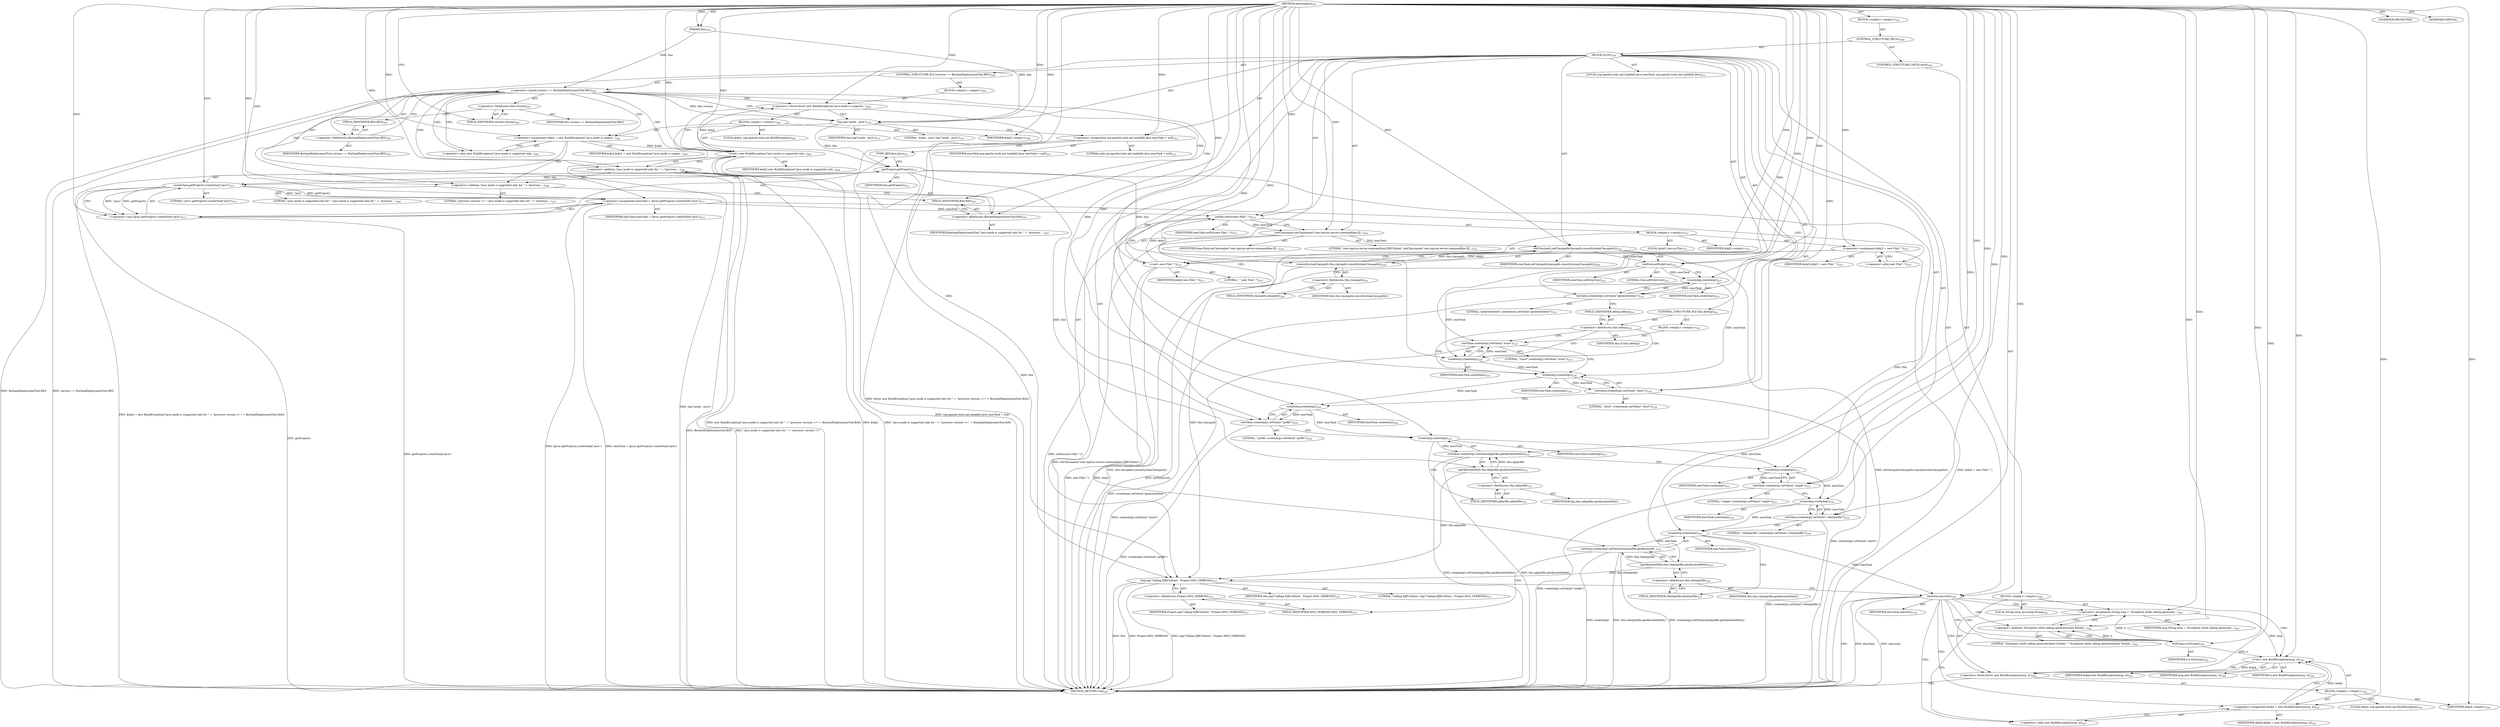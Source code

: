 digraph "executeJava" {  
"111669149705" [label = <(METHOD,executeJava)<SUB>203</SUB>> ]
"115964116998" [label = <(PARAM,this)<SUB>203</SUB>> ]
"25769803796" [label = <(BLOCK,&lt;empty&gt;,&lt;empty&gt;)<SUB>203</SUB>> ]
"47244640265" [label = <(CONTROL_STRUCTURE,TRY,try)<SUB>204</SUB>> ]
"25769803797" [label = <(BLOCK,try,try)<SUB>204</SUB>> ]
"47244640266" [label = <(CONTROL_STRUCTURE,IF,if (version == BorlandDeploymentTool.BES))<SUB>205</SUB>> ]
"30064771157" [label = <(&lt;operator&gt;.equals,version == BorlandDeploymentTool.BES)<SUB>205</SUB>> ]
"30064771158" [label = <(&lt;operator&gt;.fieldAccess,this.version)<SUB>205</SUB>> ]
"68719476804" [label = <(IDENTIFIER,this,version == BorlandDeploymentTool.BES)> ]
"55834574878" [label = <(FIELD_IDENTIFIER,version,version)<SUB>205</SUB>> ]
"30064771159" [label = <(&lt;operator&gt;.fieldAccess,BorlandDeploymentTool.BES)<SUB>205</SUB>> ]
"68719476805" [label = <(IDENTIFIER,BorlandDeploymentTool,version == BorlandDeploymentTool.BES)<SUB>205</SUB>> ]
"55834574879" [label = <(FIELD_IDENTIFIER,BES,BES)<SUB>205</SUB>> ]
"25769803798" [label = <(BLOCK,&lt;empty&gt;,&lt;empty&gt;)<SUB>205</SUB>> ]
"30064771160" [label = <(&lt;operator&gt;.throw,throw new BuildException(&quot;java mode is supporte...)<SUB>206</SUB>> ]
"25769803799" [label = <(BLOCK,&lt;empty&gt;,&lt;empty&gt;)<SUB>206</SUB>> ]
"94489280516" [label = <(LOCAL,$obj2: org.apache.tools.ant.BuildException)<SUB>206</SUB>> ]
"30064771161" [label = <(&lt;operator&gt;.assignment,$obj2 = new BuildException(&quot;java mode is suppor...)<SUB>206</SUB>> ]
"68719476806" [label = <(IDENTIFIER,$obj2,$obj2 = new BuildException(&quot;java mode is suppor...)<SUB>206</SUB>> ]
"30064771162" [label = <(&lt;operator&gt;.alloc,new BuildException(&quot;java mode is supported only...)<SUB>206</SUB>> ]
"30064771163" [label = <(&lt;init&gt;,new BuildException(&quot;java mode is supported only...)<SUB>206</SUB>> ]
"68719476807" [label = <(IDENTIFIER,$obj2,new BuildException(&quot;java mode is supported only...)<SUB>206</SUB>> ]
"30064771164" [label = <(&lt;operator&gt;.addition,&quot;java mode is supported only for &quot; + &quot;previous ...)<SUB>206</SUB>> ]
"30064771165" [label = <(&lt;operator&gt;.addition,&quot;java mode is supported only for &quot; + &quot;previous ...)<SUB>206</SUB>> ]
"90194313230" [label = <(LITERAL,&quot;java mode is supported only for &quot;,&quot;java mode is supported only for &quot; + &quot;previous ...)<SUB>206</SUB>> ]
"90194313231" [label = <(LITERAL,&quot;previous version &lt;=&quot;,&quot;java mode is supported only for &quot; + &quot;previous ...)<SUB>207</SUB>> ]
"30064771166" [label = <(&lt;operator&gt;.fieldAccess,BorlandDeploymentTool.BAS)<SUB>207</SUB>> ]
"68719476808" [label = <(IDENTIFIER,BorlandDeploymentTool,&quot;java mode is supported only for &quot; + &quot;previous ...)<SUB>207</SUB>> ]
"55834574880" [label = <(FIELD_IDENTIFIER,BAS,BAS)<SUB>207</SUB>> ]
"68719476809" [label = <(IDENTIFIER,$obj2,&lt;empty&gt;)<SUB>206</SUB>> ]
"30064771167" [label = <(log,log(&quot;mode : java&quot;))<SUB>210</SUB>> ]
"68719476752" [label = <(IDENTIFIER,this,log(&quot;mode : java&quot;))<SUB>210</SUB>> ]
"90194313232" [label = <(LITERAL,&quot;mode : java&quot;,log(&quot;mode : java&quot;))<SUB>210</SUB>> ]
"94489280517" [label = <(LOCAL,org.apache.tools.ant.taskdefs.Java execTask: org.apache.tools.ant.taskdefs.Java)<SUB>212</SUB>> ]
"30064771168" [label = <(&lt;operator&gt;.assignment,org.apache.tools.ant.taskdefs.Java execTask = null)<SUB>212</SUB>> ]
"68719476810" [label = <(IDENTIFIER,execTask,org.apache.tools.ant.taskdefs.Java execTask = null)<SUB>212</SUB>> ]
"90194313233" [label = <(LITERAL,null,org.apache.tools.ant.taskdefs.Java execTask = null)<SUB>212</SUB>> ]
"30064771169" [label = <(&lt;operator&gt;.assignment,execTask = (Java) getProject().createTask(&quot;java&quot;))<SUB>213</SUB>> ]
"68719476811" [label = <(IDENTIFIER,execTask,execTask = (Java) getProject().createTask(&quot;java&quot;))<SUB>213</SUB>> ]
"30064771170" [label = <(&lt;operator&gt;.cast,(Java) getProject().createTask(&quot;java&quot;))<SUB>213</SUB>> ]
"180388626434" [label = <(TYPE_REF,Java,Java)<SUB>213</SUB>> ]
"30064771171" [label = <(createTask,getProject().createTask(&quot;java&quot;))<SUB>213</SUB>> ]
"30064771172" [label = <(getProject,getProject())<SUB>213</SUB>> ]
"68719476753" [label = <(IDENTIFIER,this,getProject())<SUB>213</SUB>> ]
"90194313234" [label = <(LITERAL,&quot;java&quot;,getProject().createTask(&quot;java&quot;))<SUB>213</SUB>> ]
"30064771173" [label = <(setDir,setDir(new File(&quot;.&quot;)))<SUB>215</SUB>> ]
"68719476812" [label = <(IDENTIFIER,execTask,setDir(new File(&quot;.&quot;)))<SUB>215</SUB>> ]
"25769803800" [label = <(BLOCK,&lt;empty&gt;,&lt;empty&gt;)<SUB>215</SUB>> ]
"94489280518" [label = <(LOCAL,$obj3: java.io.File)<SUB>215</SUB>> ]
"30064771174" [label = <(&lt;operator&gt;.assignment,$obj3 = new File(&quot;.&quot;))<SUB>215</SUB>> ]
"68719476813" [label = <(IDENTIFIER,$obj3,$obj3 = new File(&quot;.&quot;))<SUB>215</SUB>> ]
"30064771175" [label = <(&lt;operator&gt;.alloc,new File(&quot;.&quot;))<SUB>215</SUB>> ]
"30064771176" [label = <(&lt;init&gt;,new File(&quot;.&quot;))<SUB>215</SUB>> ]
"68719476814" [label = <(IDENTIFIER,$obj3,new File(&quot;.&quot;))<SUB>215</SUB>> ]
"90194313235" [label = <(LITERAL,&quot;.&quot;,new File(&quot;.&quot;))<SUB>215</SUB>> ]
"68719476815" [label = <(IDENTIFIER,$obj3,&lt;empty&gt;)<SUB>215</SUB>> ]
"30064771177" [label = <(setClassname,setClassname(&quot;com.inprise.server.commandline.EJ...)<SUB>216</SUB>> ]
"68719476816" [label = <(IDENTIFIER,execTask,setClassname(&quot;com.inprise.server.commandline.EJ...)<SUB>216</SUB>> ]
"90194313236" [label = <(LITERAL,&quot;com.inprise.server.commandline.EJBUtilities&quot;,setClassname(&quot;com.inprise.server.commandline.EJ...)<SUB>216</SUB>> ]
"30064771178" [label = <(setClasspath,setClasspath(classpath.concatSystemClasspath()))<SUB>220</SUB>> ]
"68719476817" [label = <(IDENTIFIER,execTask,setClasspath(classpath.concatSystemClasspath()))<SUB>220</SUB>> ]
"30064771179" [label = <(concatSystemClasspath,this.classpath.concatSystemClasspath())<SUB>220</SUB>> ]
"30064771180" [label = <(&lt;operator&gt;.fieldAccess,this.classpath)<SUB>220</SUB>> ]
"68719476818" [label = <(IDENTIFIER,this,this.classpath.concatSystemClasspath())> ]
"55834574881" [label = <(FIELD_IDENTIFIER,classpath,classpath)<SUB>220</SUB>> ]
"30064771181" [label = <(setFork,setFork(true))<SUB>222</SUB>> ]
"68719476819" [label = <(IDENTIFIER,execTask,setFork(true))<SUB>222</SUB>> ]
"90194313237" [label = <(LITERAL,true,setFork(true))<SUB>222</SUB>> ]
"30064771182" [label = <(setValue,createArg().setValue(&quot;generateclient&quot;))<SUB>223</SUB>> ]
"30064771183" [label = <(createArg,createArg())<SUB>223</SUB>> ]
"68719476820" [label = <(IDENTIFIER,execTask,createArg())<SUB>223</SUB>> ]
"90194313238" [label = <(LITERAL,&quot;generateclient&quot;,createArg().setValue(&quot;generateclient&quot;))<SUB>223</SUB>> ]
"47244640267" [label = <(CONTROL_STRUCTURE,IF,if (this.debug))<SUB>224</SUB>> ]
"30064771184" [label = <(&lt;operator&gt;.fieldAccess,this.debug)<SUB>224</SUB>> ]
"68719476821" [label = <(IDENTIFIER,this,if (this.debug))> ]
"55834574882" [label = <(FIELD_IDENTIFIER,debug,debug)<SUB>224</SUB>> ]
"25769803801" [label = <(BLOCK,&lt;empty&gt;,&lt;empty&gt;)<SUB>224</SUB>> ]
"30064771185" [label = <(setValue,createArg().setValue(&quot;-trace&quot;))<SUB>225</SUB>> ]
"30064771186" [label = <(createArg,createArg())<SUB>225</SUB>> ]
"68719476822" [label = <(IDENTIFIER,execTask,createArg())<SUB>225</SUB>> ]
"90194313239" [label = <(LITERAL,&quot;-trace&quot;,createArg().setValue(&quot;-trace&quot;))<SUB>225</SUB>> ]
"30064771187" [label = <(setValue,createArg().setValue(&quot;-short&quot;))<SUB>228</SUB>> ]
"30064771188" [label = <(createArg,createArg())<SUB>228</SUB>> ]
"68719476823" [label = <(IDENTIFIER,execTask,createArg())<SUB>228</SUB>> ]
"90194313240" [label = <(LITERAL,&quot;-short&quot;,createArg().setValue(&quot;-short&quot;))<SUB>228</SUB>> ]
"30064771189" [label = <(setValue,createArg().setValue(&quot;-jarfile&quot;))<SUB>229</SUB>> ]
"30064771190" [label = <(createArg,createArg())<SUB>229</SUB>> ]
"68719476824" [label = <(IDENTIFIER,execTask,createArg())<SUB>229</SUB>> ]
"90194313241" [label = <(LITERAL,&quot;-jarfile&quot;,createArg().setValue(&quot;-jarfile&quot;))<SUB>229</SUB>> ]
"30064771191" [label = <(setValue,createArg().setValue(ejbjarfile.getAbsolutePath()))<SUB>231</SUB>> ]
"30064771192" [label = <(createArg,createArg())<SUB>231</SUB>> ]
"68719476825" [label = <(IDENTIFIER,execTask,createArg())<SUB>231</SUB>> ]
"30064771193" [label = <(getAbsolutePath,this.ejbjarfile.getAbsolutePath())<SUB>231</SUB>> ]
"30064771194" [label = <(&lt;operator&gt;.fieldAccess,this.ejbjarfile)<SUB>231</SUB>> ]
"68719476826" [label = <(IDENTIFIER,this,this.ejbjarfile.getAbsolutePath())> ]
"55834574883" [label = <(FIELD_IDENTIFIER,ejbjarfile,ejbjarfile)<SUB>231</SUB>> ]
"30064771195" [label = <(setValue,createArg().setValue(&quot;-single&quot;))<SUB>233</SUB>> ]
"30064771196" [label = <(createArg,createArg())<SUB>233</SUB>> ]
"68719476827" [label = <(IDENTIFIER,execTask,createArg())<SUB>233</SUB>> ]
"90194313242" [label = <(LITERAL,&quot;-single&quot;,createArg().setValue(&quot;-single&quot;))<SUB>233</SUB>> ]
"30064771197" [label = <(setValue,createArg().setValue(&quot;-clientjarfile&quot;))<SUB>234</SUB>> ]
"30064771198" [label = <(createArg,createArg())<SUB>234</SUB>> ]
"68719476828" [label = <(IDENTIFIER,execTask,createArg())<SUB>234</SUB>> ]
"90194313243" [label = <(LITERAL,&quot;-clientjarfile&quot;,createArg().setValue(&quot;-clientjarfile&quot;))<SUB>234</SUB>> ]
"30064771199" [label = <(setValue,createArg().setValue(clientjarfile.getAbsoluteP...)<SUB>235</SUB>> ]
"30064771200" [label = <(createArg,createArg())<SUB>235</SUB>> ]
"68719476829" [label = <(IDENTIFIER,execTask,createArg())<SUB>235</SUB>> ]
"30064771201" [label = <(getAbsolutePath,this.clientjarfile.getAbsolutePath())<SUB>235</SUB>> ]
"30064771202" [label = <(&lt;operator&gt;.fieldAccess,this.clientjarfile)<SUB>235</SUB>> ]
"68719476830" [label = <(IDENTIFIER,this,this.clientjarfile.getAbsolutePath())> ]
"55834574884" [label = <(FIELD_IDENTIFIER,clientjarfile,clientjarfile)<SUB>235</SUB>> ]
"30064771203" [label = <(log,log(&quot;Calling EJBUtilities&quot;, Project.MSG_VERBOSE))<SUB>237</SUB>> ]
"68719476754" [label = <(IDENTIFIER,this,log(&quot;Calling EJBUtilities&quot;, Project.MSG_VERBOSE))<SUB>237</SUB>> ]
"90194313244" [label = <(LITERAL,&quot;Calling EJBUtilities&quot;,log(&quot;Calling EJBUtilities&quot;, Project.MSG_VERBOSE))<SUB>237</SUB>> ]
"30064771204" [label = <(&lt;operator&gt;.fieldAccess,Project.MSG_VERBOSE)<SUB>237</SUB>> ]
"68719476831" [label = <(IDENTIFIER,Project,log(&quot;Calling EJBUtilities&quot;, Project.MSG_VERBOSE))<SUB>237</SUB>> ]
"55834574885" [label = <(FIELD_IDENTIFIER,MSG_VERBOSE,MSG_VERBOSE)<SUB>237</SUB>> ]
"30064771205" [label = <(execute,execute())<SUB>238</SUB>> ]
"68719476832" [label = <(IDENTIFIER,execTask,execute())<SUB>238</SUB>> ]
"47244640268" [label = <(CONTROL_STRUCTURE,CATCH,catch)<SUB>240</SUB>> ]
"25769803802" [label = <(BLOCK,&lt;empty&gt;,&lt;empty&gt;)<SUB>240</SUB>> ]
"94489280519" [label = <(LOCAL,String msg: java.lang.String)<SUB>242</SUB>> ]
"30064771206" [label = <(&lt;operator&gt;.assignment,String msg = &quot;Exception while calling generatec...)<SUB>242</SUB>> ]
"68719476833" [label = <(IDENTIFIER,msg,String msg = &quot;Exception while calling generatec...)<SUB>242</SUB>> ]
"30064771207" [label = <(&lt;operator&gt;.addition,&quot;Exception while calling generateclient Details...)<SUB>242</SUB>> ]
"90194313245" [label = <(LITERAL,&quot;Exception while calling generateclient Details: &quot;,&quot;Exception while calling generateclient Details...)<SUB>242</SUB>> ]
"30064771208" [label = <(toString,e.toString())<SUB>242</SUB>> ]
"68719476834" [label = <(IDENTIFIER,e,e.toString())<SUB>242</SUB>> ]
"30064771209" [label = <(&lt;operator&gt;.throw,throw new BuildException(msg, e);)<SUB>243</SUB>> ]
"25769803803" [label = <(BLOCK,&lt;empty&gt;,&lt;empty&gt;)<SUB>243</SUB>> ]
"94489280520" [label = <(LOCAL,$obj4: org.apache.tools.ant.BuildException)<SUB>243</SUB>> ]
"30064771210" [label = <(&lt;operator&gt;.assignment,$obj4 = new BuildException(msg, e))<SUB>243</SUB>> ]
"68719476835" [label = <(IDENTIFIER,$obj4,$obj4 = new BuildException(msg, e))<SUB>243</SUB>> ]
"30064771211" [label = <(&lt;operator&gt;.alloc,new BuildException(msg, e))<SUB>243</SUB>> ]
"30064771212" [label = <(&lt;init&gt;,new BuildException(msg, e))<SUB>243</SUB>> ]
"68719476836" [label = <(IDENTIFIER,$obj4,new BuildException(msg, e))<SUB>243</SUB>> ]
"68719476837" [label = <(IDENTIFIER,msg,new BuildException(msg, e))<SUB>243</SUB>> ]
"68719476838" [label = <(IDENTIFIER,e,new BuildException(msg, e))<SUB>243</SUB>> ]
"68719476839" [label = <(IDENTIFIER,$obj4,&lt;empty&gt;)<SUB>243</SUB>> ]
"133143986196" [label = <(MODIFIER,PROTECTED)> ]
"133143986197" [label = <(MODIFIER,VIRTUAL)> ]
"128849018889" [label = <(METHOD_RETURN,void)<SUB>203</SUB>> ]
  "111669149705" -> "115964116998"  [ label = "AST: "] 
  "111669149705" -> "25769803796"  [ label = "AST: "] 
  "111669149705" -> "133143986196"  [ label = "AST: "] 
  "111669149705" -> "133143986197"  [ label = "AST: "] 
  "111669149705" -> "128849018889"  [ label = "AST: "] 
  "25769803796" -> "47244640265"  [ label = "AST: "] 
  "47244640265" -> "25769803797"  [ label = "AST: "] 
  "47244640265" -> "47244640268"  [ label = "AST: "] 
  "25769803797" -> "47244640266"  [ label = "AST: "] 
  "25769803797" -> "30064771167"  [ label = "AST: "] 
  "25769803797" -> "94489280517"  [ label = "AST: "] 
  "25769803797" -> "30064771168"  [ label = "AST: "] 
  "25769803797" -> "30064771169"  [ label = "AST: "] 
  "25769803797" -> "30064771173"  [ label = "AST: "] 
  "25769803797" -> "30064771177"  [ label = "AST: "] 
  "25769803797" -> "30064771178"  [ label = "AST: "] 
  "25769803797" -> "30064771181"  [ label = "AST: "] 
  "25769803797" -> "30064771182"  [ label = "AST: "] 
  "25769803797" -> "47244640267"  [ label = "AST: "] 
  "25769803797" -> "30064771187"  [ label = "AST: "] 
  "25769803797" -> "30064771189"  [ label = "AST: "] 
  "25769803797" -> "30064771191"  [ label = "AST: "] 
  "25769803797" -> "30064771195"  [ label = "AST: "] 
  "25769803797" -> "30064771197"  [ label = "AST: "] 
  "25769803797" -> "30064771199"  [ label = "AST: "] 
  "25769803797" -> "30064771203"  [ label = "AST: "] 
  "25769803797" -> "30064771205"  [ label = "AST: "] 
  "47244640266" -> "30064771157"  [ label = "AST: "] 
  "47244640266" -> "25769803798"  [ label = "AST: "] 
  "30064771157" -> "30064771158"  [ label = "AST: "] 
  "30064771157" -> "30064771159"  [ label = "AST: "] 
  "30064771158" -> "68719476804"  [ label = "AST: "] 
  "30064771158" -> "55834574878"  [ label = "AST: "] 
  "30064771159" -> "68719476805"  [ label = "AST: "] 
  "30064771159" -> "55834574879"  [ label = "AST: "] 
  "25769803798" -> "30064771160"  [ label = "AST: "] 
  "30064771160" -> "25769803799"  [ label = "AST: "] 
  "25769803799" -> "94489280516"  [ label = "AST: "] 
  "25769803799" -> "30064771161"  [ label = "AST: "] 
  "25769803799" -> "30064771163"  [ label = "AST: "] 
  "25769803799" -> "68719476809"  [ label = "AST: "] 
  "30064771161" -> "68719476806"  [ label = "AST: "] 
  "30064771161" -> "30064771162"  [ label = "AST: "] 
  "30064771163" -> "68719476807"  [ label = "AST: "] 
  "30064771163" -> "30064771164"  [ label = "AST: "] 
  "30064771164" -> "30064771165"  [ label = "AST: "] 
  "30064771164" -> "30064771166"  [ label = "AST: "] 
  "30064771165" -> "90194313230"  [ label = "AST: "] 
  "30064771165" -> "90194313231"  [ label = "AST: "] 
  "30064771166" -> "68719476808"  [ label = "AST: "] 
  "30064771166" -> "55834574880"  [ label = "AST: "] 
  "30064771167" -> "68719476752"  [ label = "AST: "] 
  "30064771167" -> "90194313232"  [ label = "AST: "] 
  "30064771168" -> "68719476810"  [ label = "AST: "] 
  "30064771168" -> "90194313233"  [ label = "AST: "] 
  "30064771169" -> "68719476811"  [ label = "AST: "] 
  "30064771169" -> "30064771170"  [ label = "AST: "] 
  "30064771170" -> "180388626434"  [ label = "AST: "] 
  "30064771170" -> "30064771171"  [ label = "AST: "] 
  "30064771171" -> "30064771172"  [ label = "AST: "] 
  "30064771171" -> "90194313234"  [ label = "AST: "] 
  "30064771172" -> "68719476753"  [ label = "AST: "] 
  "30064771173" -> "68719476812"  [ label = "AST: "] 
  "30064771173" -> "25769803800"  [ label = "AST: "] 
  "25769803800" -> "94489280518"  [ label = "AST: "] 
  "25769803800" -> "30064771174"  [ label = "AST: "] 
  "25769803800" -> "30064771176"  [ label = "AST: "] 
  "25769803800" -> "68719476815"  [ label = "AST: "] 
  "30064771174" -> "68719476813"  [ label = "AST: "] 
  "30064771174" -> "30064771175"  [ label = "AST: "] 
  "30064771176" -> "68719476814"  [ label = "AST: "] 
  "30064771176" -> "90194313235"  [ label = "AST: "] 
  "30064771177" -> "68719476816"  [ label = "AST: "] 
  "30064771177" -> "90194313236"  [ label = "AST: "] 
  "30064771178" -> "68719476817"  [ label = "AST: "] 
  "30064771178" -> "30064771179"  [ label = "AST: "] 
  "30064771179" -> "30064771180"  [ label = "AST: "] 
  "30064771180" -> "68719476818"  [ label = "AST: "] 
  "30064771180" -> "55834574881"  [ label = "AST: "] 
  "30064771181" -> "68719476819"  [ label = "AST: "] 
  "30064771181" -> "90194313237"  [ label = "AST: "] 
  "30064771182" -> "30064771183"  [ label = "AST: "] 
  "30064771182" -> "90194313238"  [ label = "AST: "] 
  "30064771183" -> "68719476820"  [ label = "AST: "] 
  "47244640267" -> "30064771184"  [ label = "AST: "] 
  "47244640267" -> "25769803801"  [ label = "AST: "] 
  "30064771184" -> "68719476821"  [ label = "AST: "] 
  "30064771184" -> "55834574882"  [ label = "AST: "] 
  "25769803801" -> "30064771185"  [ label = "AST: "] 
  "30064771185" -> "30064771186"  [ label = "AST: "] 
  "30064771185" -> "90194313239"  [ label = "AST: "] 
  "30064771186" -> "68719476822"  [ label = "AST: "] 
  "30064771187" -> "30064771188"  [ label = "AST: "] 
  "30064771187" -> "90194313240"  [ label = "AST: "] 
  "30064771188" -> "68719476823"  [ label = "AST: "] 
  "30064771189" -> "30064771190"  [ label = "AST: "] 
  "30064771189" -> "90194313241"  [ label = "AST: "] 
  "30064771190" -> "68719476824"  [ label = "AST: "] 
  "30064771191" -> "30064771192"  [ label = "AST: "] 
  "30064771191" -> "30064771193"  [ label = "AST: "] 
  "30064771192" -> "68719476825"  [ label = "AST: "] 
  "30064771193" -> "30064771194"  [ label = "AST: "] 
  "30064771194" -> "68719476826"  [ label = "AST: "] 
  "30064771194" -> "55834574883"  [ label = "AST: "] 
  "30064771195" -> "30064771196"  [ label = "AST: "] 
  "30064771195" -> "90194313242"  [ label = "AST: "] 
  "30064771196" -> "68719476827"  [ label = "AST: "] 
  "30064771197" -> "30064771198"  [ label = "AST: "] 
  "30064771197" -> "90194313243"  [ label = "AST: "] 
  "30064771198" -> "68719476828"  [ label = "AST: "] 
  "30064771199" -> "30064771200"  [ label = "AST: "] 
  "30064771199" -> "30064771201"  [ label = "AST: "] 
  "30064771200" -> "68719476829"  [ label = "AST: "] 
  "30064771201" -> "30064771202"  [ label = "AST: "] 
  "30064771202" -> "68719476830"  [ label = "AST: "] 
  "30064771202" -> "55834574884"  [ label = "AST: "] 
  "30064771203" -> "68719476754"  [ label = "AST: "] 
  "30064771203" -> "90194313244"  [ label = "AST: "] 
  "30064771203" -> "30064771204"  [ label = "AST: "] 
  "30064771204" -> "68719476831"  [ label = "AST: "] 
  "30064771204" -> "55834574885"  [ label = "AST: "] 
  "30064771205" -> "68719476832"  [ label = "AST: "] 
  "47244640268" -> "25769803802"  [ label = "AST: "] 
  "25769803802" -> "94489280519"  [ label = "AST: "] 
  "25769803802" -> "30064771206"  [ label = "AST: "] 
  "25769803802" -> "30064771209"  [ label = "AST: "] 
  "30064771206" -> "68719476833"  [ label = "AST: "] 
  "30064771206" -> "30064771207"  [ label = "AST: "] 
  "30064771207" -> "90194313245"  [ label = "AST: "] 
  "30064771207" -> "30064771208"  [ label = "AST: "] 
  "30064771208" -> "68719476834"  [ label = "AST: "] 
  "30064771209" -> "25769803803"  [ label = "AST: "] 
  "25769803803" -> "94489280520"  [ label = "AST: "] 
  "25769803803" -> "30064771210"  [ label = "AST: "] 
  "25769803803" -> "30064771212"  [ label = "AST: "] 
  "25769803803" -> "68719476839"  [ label = "AST: "] 
  "30064771210" -> "68719476835"  [ label = "AST: "] 
  "30064771210" -> "30064771211"  [ label = "AST: "] 
  "30064771212" -> "68719476836"  [ label = "AST: "] 
  "30064771212" -> "68719476837"  [ label = "AST: "] 
  "30064771212" -> "68719476838"  [ label = "AST: "] 
  "30064771167" -> "30064771168"  [ label = "CFG: "] 
  "30064771168" -> "180388626434"  [ label = "CFG: "] 
  "30064771169" -> "30064771175"  [ label = "CFG: "] 
  "30064771173" -> "30064771177"  [ label = "CFG: "] 
  "30064771177" -> "55834574881"  [ label = "CFG: "] 
  "30064771178" -> "30064771181"  [ label = "CFG: "] 
  "30064771181" -> "30064771183"  [ label = "CFG: "] 
  "30064771182" -> "55834574882"  [ label = "CFG: "] 
  "30064771187" -> "30064771190"  [ label = "CFG: "] 
  "30064771189" -> "30064771192"  [ label = "CFG: "] 
  "30064771191" -> "30064771196"  [ label = "CFG: "] 
  "30064771195" -> "30064771198"  [ label = "CFG: "] 
  "30064771197" -> "30064771200"  [ label = "CFG: "] 
  "30064771199" -> "55834574885"  [ label = "CFG: "] 
  "30064771203" -> "30064771205"  [ label = "CFG: "] 
  "30064771205" -> "128849018889"  [ label = "CFG: "] 
  "30064771205" -> "30064771208"  [ label = "CFG: "] 
  "30064771157" -> "30064771162"  [ label = "CFG: "] 
  "30064771157" -> "30064771167"  [ label = "CFG: "] 
  "30064771170" -> "30064771169"  [ label = "CFG: "] 
  "30064771179" -> "30064771178"  [ label = "CFG: "] 
  "30064771183" -> "30064771182"  [ label = "CFG: "] 
  "30064771184" -> "30064771186"  [ label = "CFG: "] 
  "30064771184" -> "30064771188"  [ label = "CFG: "] 
  "30064771188" -> "30064771187"  [ label = "CFG: "] 
  "30064771190" -> "30064771189"  [ label = "CFG: "] 
  "30064771192" -> "55834574883"  [ label = "CFG: "] 
  "30064771193" -> "30064771191"  [ label = "CFG: "] 
  "30064771196" -> "30064771195"  [ label = "CFG: "] 
  "30064771198" -> "30064771197"  [ label = "CFG: "] 
  "30064771200" -> "55834574884"  [ label = "CFG: "] 
  "30064771201" -> "30064771199"  [ label = "CFG: "] 
  "30064771204" -> "30064771203"  [ label = "CFG: "] 
  "30064771206" -> "30064771211"  [ label = "CFG: "] 
  "30064771209" -> "128849018889"  [ label = "CFG: "] 
  "30064771158" -> "55834574879"  [ label = "CFG: "] 
  "30064771159" -> "30064771157"  [ label = "CFG: "] 
  "30064771160" -> "30064771167"  [ label = "CFG: "] 
  "180388626434" -> "30064771172"  [ label = "CFG: "] 
  "30064771171" -> "30064771170"  [ label = "CFG: "] 
  "30064771174" -> "30064771176"  [ label = "CFG: "] 
  "30064771176" -> "30064771173"  [ label = "CFG: "] 
  "30064771180" -> "30064771179"  [ label = "CFG: "] 
  "55834574882" -> "30064771184"  [ label = "CFG: "] 
  "30064771185" -> "30064771188"  [ label = "CFG: "] 
  "30064771194" -> "30064771193"  [ label = "CFG: "] 
  "30064771202" -> "30064771201"  [ label = "CFG: "] 
  "55834574885" -> "30064771204"  [ label = "CFG: "] 
  "30064771207" -> "30064771206"  [ label = "CFG: "] 
  "55834574878" -> "30064771158"  [ label = "CFG: "] 
  "55834574879" -> "30064771159"  [ label = "CFG: "] 
  "30064771172" -> "30064771171"  [ label = "CFG: "] 
  "30064771175" -> "30064771174"  [ label = "CFG: "] 
  "55834574881" -> "30064771180"  [ label = "CFG: "] 
  "30064771186" -> "30064771185"  [ label = "CFG: "] 
  "55834574883" -> "30064771194"  [ label = "CFG: "] 
  "55834574884" -> "30064771202"  [ label = "CFG: "] 
  "30064771208" -> "30064771207"  [ label = "CFG: "] 
  "30064771210" -> "30064771212"  [ label = "CFG: "] 
  "30064771212" -> "30064771209"  [ label = "CFG: "] 
  "30064771161" -> "30064771165"  [ label = "CFG: "] 
  "30064771163" -> "30064771160"  [ label = "CFG: "] 
  "30064771211" -> "30064771210"  [ label = "CFG: "] 
  "30064771162" -> "30064771161"  [ label = "CFG: "] 
  "30064771164" -> "30064771163"  [ label = "CFG: "] 
  "30064771165" -> "55834574880"  [ label = "CFG: "] 
  "30064771166" -> "30064771164"  [ label = "CFG: "] 
  "55834574880" -> "30064771166"  [ label = "CFG: "] 
  "111669149705" -> "55834574878"  [ label = "CFG: "] 
  "30064771157" -> "128849018889"  [ label = "DDG: BorlandDeploymentTool.BES"] 
  "30064771157" -> "128849018889"  [ label = "DDG: version == BorlandDeploymentTool.BES"] 
  "30064771161" -> "128849018889"  [ label = "DDG: $obj2 = new BuildException(&quot;java mode is supported only for &quot; + &quot;previous version &lt;=&quot; + BorlandDeploymentTool.BAS)"] 
  "30064771163" -> "128849018889"  [ label = "DDG: $obj2"] 
  "30064771164" -> "128849018889"  [ label = "DDG: &quot;java mode is supported only for &quot; + &quot;previous version &lt;=&quot;"] 
  "30064771164" -> "128849018889"  [ label = "DDG: BorlandDeploymentTool.BAS"] 
  "30064771163" -> "128849018889"  [ label = "DDG: &quot;java mode is supported only for &quot; + &quot;previous version &lt;=&quot; + BorlandDeploymentTool.BAS"] 
  "30064771163" -> "128849018889"  [ label = "DDG: new BuildException(&quot;java mode is supported only for &quot; + &quot;previous version &lt;=&quot; + BorlandDeploymentTool.BAS)"] 
  "30064771160" -> "128849018889"  [ label = "DDG: throw new BuildException(&quot;java mode is supported only for &quot; + &quot;previous version &lt;=&quot; + BorlandDeploymentTool.BAS);"] 
  "30064771167" -> "128849018889"  [ label = "DDG: log(&quot;mode : java&quot;)"] 
  "30064771168" -> "128849018889"  [ label = "DDG: org.apache.tools.ant.taskdefs.Java execTask = null"] 
  "30064771171" -> "128849018889"  [ label = "DDG: getProject()"] 
  "30064771170" -> "128849018889"  [ label = "DDG: getProject().createTask(&quot;java&quot;)"] 
  "30064771169" -> "128849018889"  [ label = "DDG: (Java) getProject().createTask(&quot;java&quot;)"] 
  "30064771169" -> "128849018889"  [ label = "DDG: execTask = (Java) getProject().createTask(&quot;java&quot;)"] 
  "30064771174" -> "128849018889"  [ label = "DDG: $obj3 = new File(&quot;.&quot;)"] 
  "30064771176" -> "128849018889"  [ label = "DDG: $obj3"] 
  "30064771176" -> "128849018889"  [ label = "DDG: new File(&quot;.&quot;)"] 
  "30064771173" -> "128849018889"  [ label = "DDG: setDir(new File(&quot;.&quot;))"] 
  "30064771177" -> "128849018889"  [ label = "DDG: setClassname(&quot;com.inprise.server.commandline.EJBUtilities&quot;)"] 
  "30064771178" -> "128849018889"  [ label = "DDG: this.classpath.concatSystemClasspath()"] 
  "30064771178" -> "128849018889"  [ label = "DDG: setClasspath(classpath.concatSystemClasspath())"] 
  "30064771181" -> "128849018889"  [ label = "DDG: setFork(true)"] 
  "30064771182" -> "128849018889"  [ label = "DDG: createArg().setValue(&quot;generateclient&quot;)"] 
  "30064771185" -> "128849018889"  [ label = "DDG: createArg().setValue(&quot;-trace&quot;)"] 
  "30064771187" -> "128849018889"  [ label = "DDG: createArg().setValue(&quot;-short&quot;)"] 
  "30064771189" -> "128849018889"  [ label = "DDG: createArg().setValue(&quot;-jarfile&quot;)"] 
  "30064771191" -> "128849018889"  [ label = "DDG: this.ejbjarfile.getAbsolutePath()"] 
  "30064771191" -> "128849018889"  [ label = "DDG: createArg().setValue(ejbjarfile.getAbsolutePath())"] 
  "30064771195" -> "128849018889"  [ label = "DDG: createArg().setValue(&quot;-single&quot;)"] 
  "30064771197" -> "128849018889"  [ label = "DDG: createArg().setValue(&quot;-clientjarfile&quot;)"] 
  "30064771199" -> "128849018889"  [ label = "DDG: createArg()"] 
  "30064771199" -> "128849018889"  [ label = "DDG: this.clientjarfile.getAbsolutePath()"] 
  "30064771199" -> "128849018889"  [ label = "DDG: createArg().setValue(clientjarfile.getAbsolutePath())"] 
  "30064771203" -> "128849018889"  [ label = "DDG: this"] 
  "30064771203" -> "128849018889"  [ label = "DDG: Project.MSG_VERBOSE"] 
  "30064771203" -> "128849018889"  [ label = "DDG: log(&quot;Calling EJBUtilities&quot;, Project.MSG_VERBOSE)"] 
  "30064771205" -> "128849018889"  [ label = "DDG: execTask"] 
  "30064771205" -> "128849018889"  [ label = "DDG: execute()"] 
  "111669149705" -> "115964116998"  [ label = "DDG: "] 
  "111669149705" -> "30064771168"  [ label = "DDG: "] 
  "111669149705" -> "30064771169"  [ label = "DDG: "] 
  "30064771171" -> "30064771169"  [ label = "DDG: getProject()"] 
  "30064771171" -> "30064771169"  [ label = "DDG: &quot;java&quot;"] 
  "115964116998" -> "30064771167"  [ label = "DDG: this"] 
  "30064771157" -> "30064771167"  [ label = "DDG: this.version"] 
  "111669149705" -> "30064771167"  [ label = "DDG: "] 
  "30064771169" -> "30064771173"  [ label = "DDG: execTask"] 
  "111669149705" -> "30064771173"  [ label = "DDG: "] 
  "30064771176" -> "30064771173"  [ label = "DDG: $obj3"] 
  "30064771173" -> "30064771177"  [ label = "DDG: execTask"] 
  "111669149705" -> "30064771177"  [ label = "DDG: "] 
  "30064771177" -> "30064771178"  [ label = "DDG: execTask"] 
  "111669149705" -> "30064771178"  [ label = "DDG: "] 
  "30064771179" -> "30064771178"  [ label = "DDG: this.classpath"] 
  "30064771178" -> "30064771181"  [ label = "DDG: execTask"] 
  "111669149705" -> "30064771181"  [ label = "DDG: "] 
  "30064771183" -> "30064771182"  [ label = "DDG: execTask"] 
  "111669149705" -> "30064771182"  [ label = "DDG: "] 
  "30064771188" -> "30064771187"  [ label = "DDG: execTask"] 
  "111669149705" -> "30064771187"  [ label = "DDG: "] 
  "30064771190" -> "30064771189"  [ label = "DDG: execTask"] 
  "111669149705" -> "30064771189"  [ label = "DDG: "] 
  "30064771192" -> "30064771191"  [ label = "DDG: execTask"] 
  "30064771193" -> "30064771191"  [ label = "DDG: this.ejbjarfile"] 
  "30064771196" -> "30064771195"  [ label = "DDG: execTask"] 
  "111669149705" -> "30064771195"  [ label = "DDG: "] 
  "30064771198" -> "30064771197"  [ label = "DDG: execTask"] 
  "111669149705" -> "30064771197"  [ label = "DDG: "] 
  "30064771200" -> "30064771199"  [ label = "DDG: execTask"] 
  "30064771201" -> "30064771199"  [ label = "DDG: this.clientjarfile"] 
  "30064771172" -> "30064771203"  [ label = "DDG: this"] 
  "30064771179" -> "30064771203"  [ label = "DDG: this.classpath"] 
  "30064771193" -> "30064771203"  [ label = "DDG: this.ejbjarfile"] 
  "30064771201" -> "30064771203"  [ label = "DDG: this.clientjarfile"] 
  "111669149705" -> "30064771203"  [ label = "DDG: "] 
  "30064771200" -> "30064771205"  [ label = "DDG: execTask"] 
  "111669149705" -> "30064771205"  [ label = "DDG: "] 
  "111669149705" -> "30064771206"  [ label = "DDG: "] 
  "30064771208" -> "30064771206"  [ label = "DDG: e"] 
  "115964116998" -> "30064771157"  [ label = "DDG: this"] 
  "111669149705" -> "30064771170"  [ label = "DDG: "] 
  "30064771171" -> "30064771170"  [ label = "DDG: getProject()"] 
  "30064771171" -> "30064771170"  [ label = "DDG: &quot;java&quot;"] 
  "111669149705" -> "30064771174"  [ label = "DDG: "] 
  "111669149705" -> "68719476815"  [ label = "DDG: "] 
  "30064771172" -> "30064771179"  [ label = "DDG: this"] 
  "30064771181" -> "30064771183"  [ label = "DDG: execTask"] 
  "111669149705" -> "30064771183"  [ label = "DDG: "] 
  "30064771183" -> "30064771188"  [ label = "DDG: execTask"] 
  "30064771186" -> "30064771188"  [ label = "DDG: execTask"] 
  "111669149705" -> "30064771188"  [ label = "DDG: "] 
  "30064771188" -> "30064771190"  [ label = "DDG: execTask"] 
  "111669149705" -> "30064771190"  [ label = "DDG: "] 
  "30064771190" -> "30064771192"  [ label = "DDG: execTask"] 
  "111669149705" -> "30064771192"  [ label = "DDG: "] 
  "30064771172" -> "30064771193"  [ label = "DDG: this"] 
  "30064771192" -> "30064771196"  [ label = "DDG: execTask"] 
  "111669149705" -> "30064771196"  [ label = "DDG: "] 
  "30064771196" -> "30064771198"  [ label = "DDG: execTask"] 
  "111669149705" -> "30064771198"  [ label = "DDG: "] 
  "30064771198" -> "30064771200"  [ label = "DDG: execTask"] 
  "111669149705" -> "30064771200"  [ label = "DDG: "] 
  "30064771172" -> "30064771201"  [ label = "DDG: this"] 
  "30064771212" -> "30064771209"  [ label = "DDG: $obj4"] 
  "111669149705" -> "30064771209"  [ label = "DDG: "] 
  "30064771163" -> "30064771160"  [ label = "DDG: $obj2"] 
  "111669149705" -> "30064771160"  [ label = "DDG: "] 
  "30064771172" -> "30064771171"  [ label = "DDG: this"] 
  "111669149705" -> "30064771171"  [ label = "DDG: "] 
  "30064771174" -> "30064771176"  [ label = "DDG: $obj3"] 
  "111669149705" -> "30064771176"  [ label = "DDG: "] 
  "30064771186" -> "30064771185"  [ label = "DDG: execTask"] 
  "111669149705" -> "30064771185"  [ label = "DDG: "] 
  "111669149705" -> "30064771207"  [ label = "DDG: "] 
  "30064771208" -> "30064771207"  [ label = "DDG: e"] 
  "111669149705" -> "30064771210"  [ label = "DDG: "] 
  "111669149705" -> "68719476839"  [ label = "DDG: "] 
  "111669149705" -> "30064771161"  [ label = "DDG: "] 
  "111669149705" -> "68719476809"  [ label = "DDG: "] 
  "30064771167" -> "30064771172"  [ label = "DDG: this"] 
  "111669149705" -> "30064771172"  [ label = "DDG: "] 
  "30064771183" -> "30064771186"  [ label = "DDG: execTask"] 
  "111669149705" -> "30064771186"  [ label = "DDG: "] 
  "111669149705" -> "30064771208"  [ label = "DDG: "] 
  "30064771210" -> "30064771212"  [ label = "DDG: $obj4"] 
  "111669149705" -> "30064771212"  [ label = "DDG: "] 
  "30064771206" -> "30064771212"  [ label = "DDG: msg"] 
  "30064771208" -> "30064771212"  [ label = "DDG: e"] 
  "30064771161" -> "30064771163"  [ label = "DDG: $obj2"] 
  "111669149705" -> "30064771163"  [ label = "DDG: "] 
  "111669149705" -> "30064771164"  [ label = "DDG: "] 
  "111669149705" -> "30064771165"  [ label = "DDG: "] 
  "30064771205" -> "30064771208"  [ label = "CDG: "] 
  "30064771205" -> "30064771207"  [ label = "CDG: "] 
  "30064771205" -> "30064771206"  [ label = "CDG: "] 
  "30064771205" -> "30064771212"  [ label = "CDG: "] 
  "30064771205" -> "30064771211"  [ label = "CDG: "] 
  "30064771205" -> "30064771210"  [ label = "CDG: "] 
  "30064771205" -> "30064771209"  [ label = "CDG: "] 
  "30064771157" -> "30064771160"  [ label = "CDG: "] 
  "30064771157" -> "30064771164"  [ label = "CDG: "] 
  "30064771157" -> "30064771163"  [ label = "CDG: "] 
  "30064771157" -> "55834574880"  [ label = "CDG: "] 
  "30064771157" -> "30064771162"  [ label = "CDG: "] 
  "30064771157" -> "30064771161"  [ label = "CDG: "] 
  "30064771157" -> "30064771166"  [ label = "CDG: "] 
  "30064771157" -> "30064771165"  [ label = "CDG: "] 
  "30064771184" -> "30064771186"  [ label = "CDG: "] 
  "30064771184" -> "30064771185"  [ label = "CDG: "] 
}
